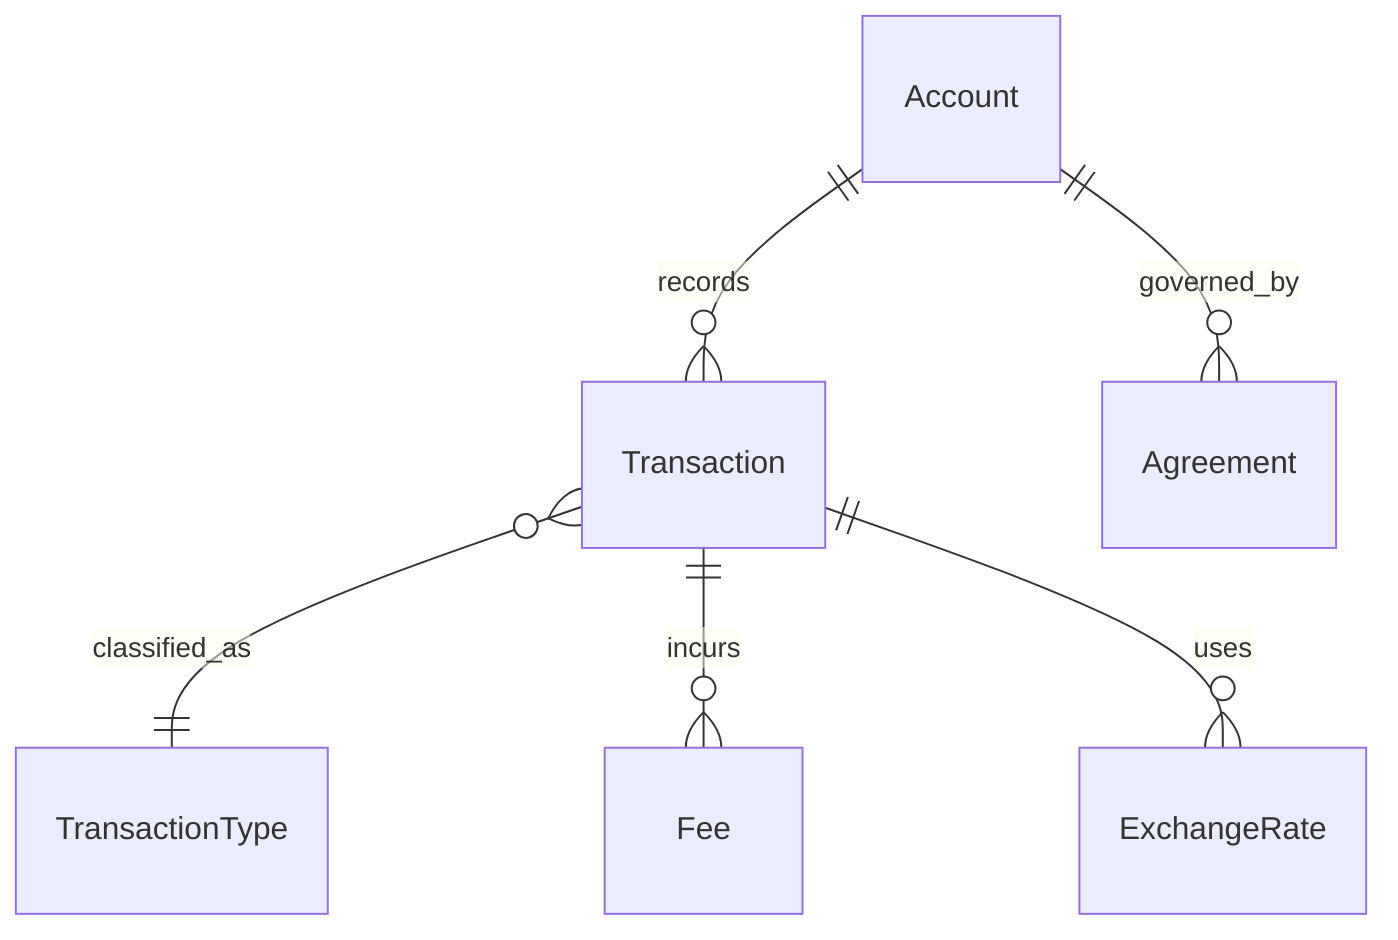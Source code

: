 erDiagram
    Account ||--o{ Transaction : records
    Transaction }o--|| TransactionType : classified_as
    Transaction ||--o{ Fee : incurs
    Transaction ||--o{ ExchangeRate : uses
    Account ||--o{ Agreement : governed_by

    Account
    Transaction
    TransactionType
    Fee
    ExchangeRate
    Agreement